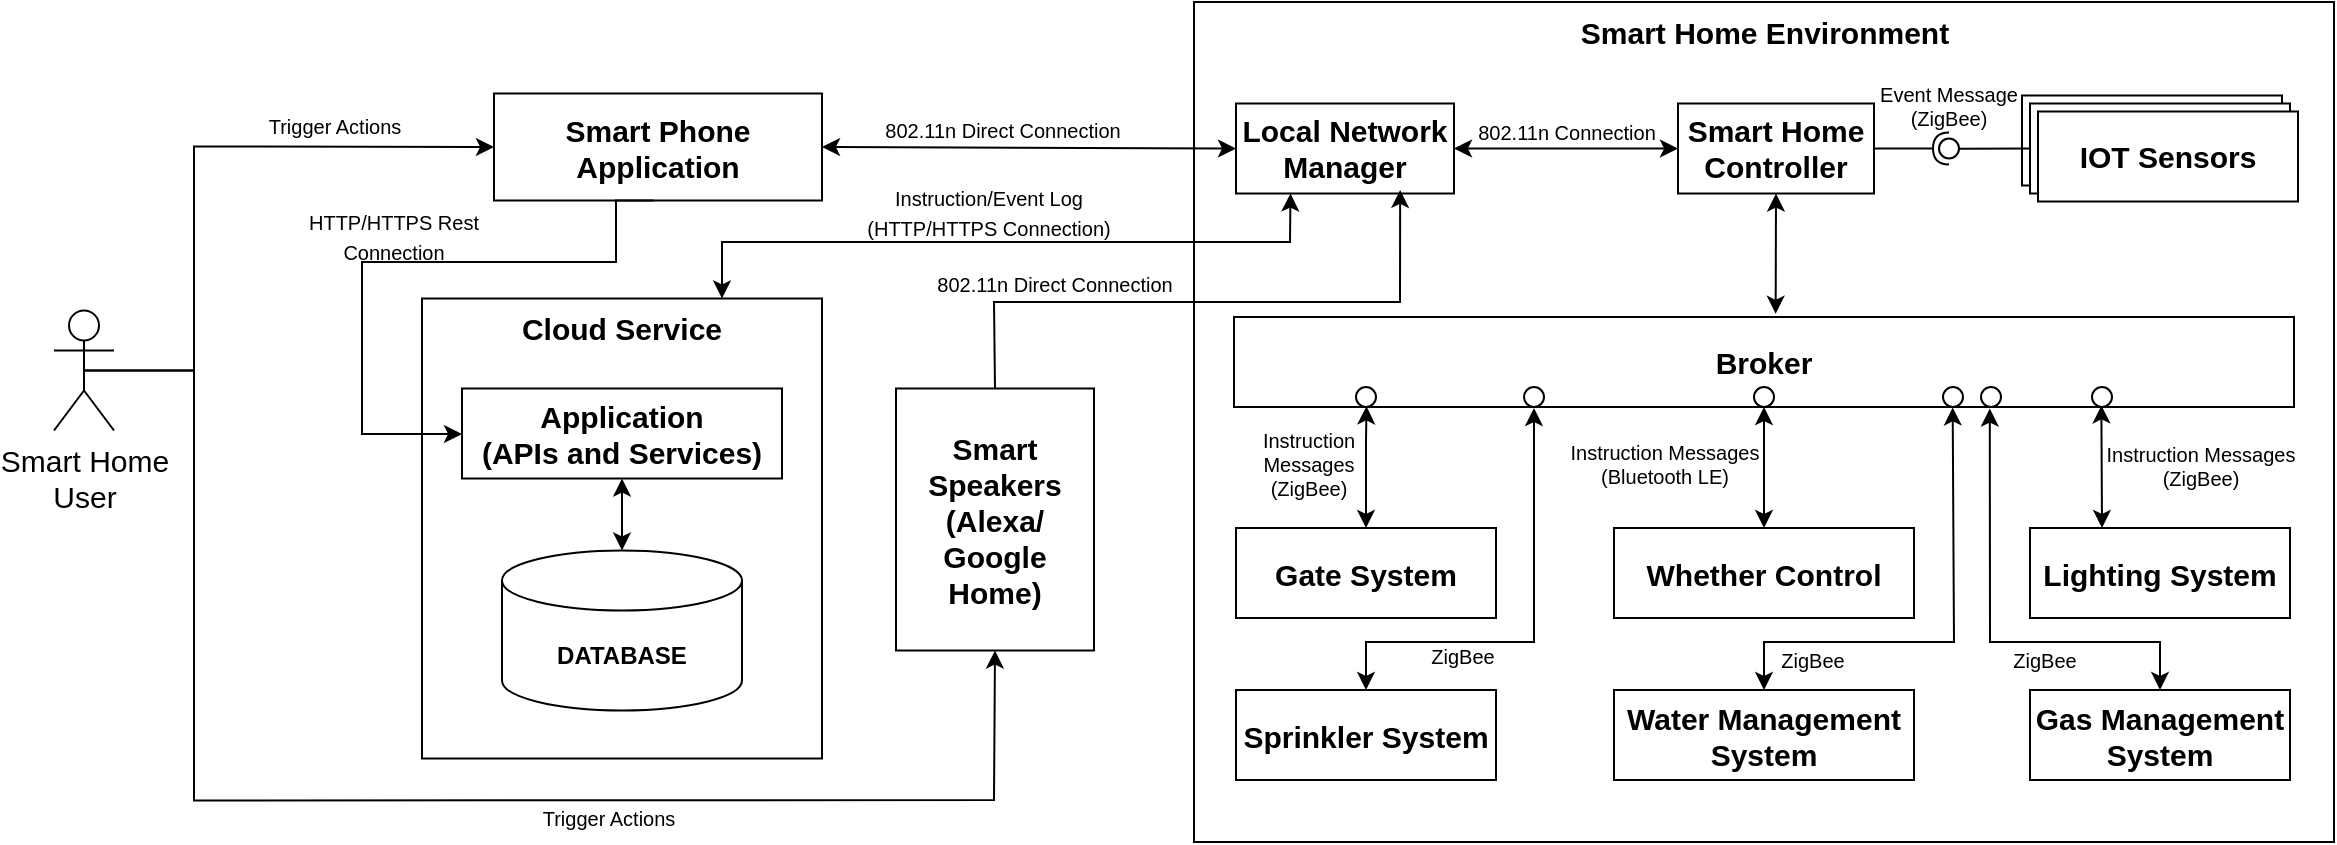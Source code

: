 <mxfile version="16.5.1" type="device"><diagram id="uB28KhnNNKsuT4atY_VE" name="Page-1"><mxGraphModel dx="1675" dy="350" grid="1" gridSize="10" guides="1" tooltips="1" connect="1" arrows="1" fold="1" page="1" pageScale="1" pageWidth="850" pageHeight="1100" math="0" shadow="0"><root><mxCell id="0"/><mxCell id="1" parent="0"/><mxCell id="d36Ew3WUoguetmzs52Ai-4" value="`" style="rounded=0;whiteSpace=wrap;html=1;" parent="1" vertex="1"><mxGeometry x="420" y="340" width="570" height="420" as="geometry"/></mxCell><mxCell id="d36Ew3WUoguetmzs52Ai-28" value="Smart Home&lt;br&gt;User" style="shape=umlActor;verticalLabelPosition=bottom;verticalAlign=top;html=1;outlineConnect=0;fontSize=15;" parent="1" vertex="1"><mxGeometry x="-150" y="494.25" width="30" height="60" as="geometry"/></mxCell><mxCell id="d36Ew3WUoguetmzs52Ai-64" value="" style="endArrow=classic;html=1;rounded=0;fontSize=15;exitX=0.5;exitY=0.5;exitDx=0;exitDy=0;exitPerimeter=0;entryX=0;entryY=0.5;entryDx=0;entryDy=0;" parent="1" source="d36Ew3WUoguetmzs52Ai-28" target="pn3KyMeXrYDl7QUsYNIg-1" edge="1"><mxGeometry relative="1" as="geometry"><mxPoint x="-23" y="414.25" as="sourcePoint"/><mxPoint x="40" y="349.25" as="targetPoint"/><Array as="points"><mxPoint x="-80" y="524.25"/><mxPoint x="-80" y="412.25"/></Array></mxGeometry></mxCell><mxCell id="d36Ew3WUoguetmzs52Ai-65" value="&lt;font style=&quot;font-size: 10px&quot;&gt;Trigger Actions&lt;/font&gt;" style="edgeLabel;resizable=0;html=1;align=center;verticalAlign=middle;fontSize=12;" parent="d36Ew3WUoguetmzs52Ai-64" connectable="0" vertex="1"><mxGeometry relative="1" as="geometry"><mxPoint x="70" y="-19" as="offset"/></mxGeometry></mxCell><mxCell id="pn3KyMeXrYDl7QUsYNIg-1" value="&lt;font style=&quot;font-size: 15px&quot;&gt;&lt;b&gt;Smart Phone Application&lt;/b&gt;&lt;/font&gt;" style="rounded=0;whiteSpace=wrap;html=1;" parent="1" vertex="1"><mxGeometry x="70" y="385.75" width="164" height="53.5" as="geometry"/></mxCell><mxCell id="pn3KyMeXrYDl7QUsYNIg-2" value="" style="rounded=0;whiteSpace=wrap;html=1;" parent="1" vertex="1"><mxGeometry x="34" y="488.25" width="200" height="230" as="geometry"/></mxCell><mxCell id="pn3KyMeXrYDl7QUsYNIg-3" value="Cloud Service" style="text;html=1;strokeColor=none;fillColor=none;align=center;verticalAlign=middle;whiteSpace=wrap;rounded=0;fontSize=15;fontStyle=1" parent="1" vertex="1"><mxGeometry x="69" y="488.25" width="130" height="30" as="geometry"/></mxCell><mxCell id="5YzC4nnrdLsjBwbUePov-1" value="&lt;b&gt;DATABASE&lt;/b&gt;" style="shape=cylinder3;whiteSpace=wrap;html=1;boundedLbl=1;backgroundOutline=1;size=15;" parent="1" vertex="1"><mxGeometry x="74" y="614.25" width="120" height="80" as="geometry"/></mxCell><mxCell id="5YzC4nnrdLsjBwbUePov-3" value="&lt;font style=&quot;font-size: 15px&quot;&gt;&lt;b&gt;Application&lt;br&gt;(APIs and Services)&lt;br&gt;&lt;/b&gt;&lt;/font&gt;" style="rounded=0;whiteSpace=wrap;html=1;" parent="1" vertex="1"><mxGeometry x="54" y="533.25" width="160" height="45" as="geometry"/></mxCell><mxCell id="5YzC4nnrdLsjBwbUePov-4" style="edgeStyle=orthogonalEdgeStyle;rounded=0;orthogonalLoop=1;jettySize=auto;html=1;exitX=0.487;exitY=1.001;exitDx=0;exitDy=0;entryX=0;entryY=0.5;entryDx=0;entryDy=0;exitPerimeter=0;" parent="1" source="pn3KyMeXrYDl7QUsYNIg-1" target="5YzC4nnrdLsjBwbUePov-3" edge="1"><mxGeometry relative="1" as="geometry"><Array as="points"><mxPoint x="131" y="439"/><mxPoint x="131" y="470"/><mxPoint x="4" y="470"/><mxPoint x="4" y="556"/><mxPoint x="54" y="556"/></Array></mxGeometry></mxCell><mxCell id="5YzC4nnrdLsjBwbUePov-5" value="" style="endArrow=classic;startArrow=classic;html=1;rounded=0;exitX=0.5;exitY=0;exitDx=0;exitDy=0;exitPerimeter=0;entryX=0.5;entryY=1;entryDx=0;entryDy=0;" parent="1" source="5YzC4nnrdLsjBwbUePov-1" target="5YzC4nnrdLsjBwbUePov-3" edge="1"><mxGeometry width="50" height="50" relative="1" as="geometry"><mxPoint x="174" y="638.25" as="sourcePoint"/><mxPoint x="224" y="588.25" as="targetPoint"/></mxGeometry></mxCell><mxCell id="5YzC4nnrdLsjBwbUePov-6" value="Smart Home Environment" style="text;html=1;strokeColor=none;fillColor=none;align=center;verticalAlign=middle;whiteSpace=wrap;rounded=0;fontSize=15;fontStyle=1" parent="1" vertex="1"><mxGeometry x="607.5" y="340" width="195" height="30" as="geometry"/></mxCell><mxCell id="5YzC4nnrdLsjBwbUePov-7" value="&lt;font style=&quot;font-size: 15px&quot;&gt;&lt;b&gt;Local Network Manager&lt;br&gt;&lt;/b&gt;&lt;/font&gt;" style="rounded=0;whiteSpace=wrap;html=1;" parent="1" vertex="1"><mxGeometry x="441" y="390.75" width="109" height="45" as="geometry"/></mxCell><mxCell id="5YzC4nnrdLsjBwbUePov-8" value="&lt;font style=&quot;font-size: 15px&quot;&gt;&lt;b&gt;Smart Home &lt;br&gt;Controller&lt;br&gt;&lt;/b&gt;&lt;/font&gt;" style="rounded=0;whiteSpace=wrap;html=1;" parent="1" vertex="1"><mxGeometry x="662" y="390.75" width="98" height="45" as="geometry"/></mxCell><mxCell id="5YzC4nnrdLsjBwbUePov-14" value="&lt;font style=&quot;font-size: 15px&quot;&gt;&lt;b&gt;IOT Sensors&lt;br&gt;&lt;/b&gt;&lt;/font&gt;" style="rounded=0;whiteSpace=wrap;html=1;" parent="1" vertex="1"><mxGeometry x="834" y="386.75" width="130" height="45" as="geometry"/></mxCell><mxCell id="5YzC4nnrdLsjBwbUePov-15" value="&lt;font style=&quot;font-size: 15px&quot;&gt;&lt;b&gt;IOT Sensors&lt;br&gt;&lt;/b&gt;&lt;/font&gt;" style="rounded=0;whiteSpace=wrap;html=1;" parent="1" vertex="1"><mxGeometry x="838" y="390.75" width="130" height="45" as="geometry"/></mxCell><mxCell id="5YzC4nnrdLsjBwbUePov-16" value="&lt;font style=&quot;font-size: 15px&quot;&gt;&lt;b&gt;IOT Sensors&lt;br&gt;&lt;/b&gt;&lt;/font&gt;" style="rounded=0;whiteSpace=wrap;html=1;" parent="1" vertex="1"><mxGeometry x="842" y="394.75" width="130" height="45" as="geometry"/></mxCell><mxCell id="5YzC4nnrdLsjBwbUePov-17" value="&lt;font&gt;&lt;span style=&quot;font-size: 15px&quot;&gt;&lt;b&gt;Whether Control&lt;/b&gt;&lt;/span&gt;&lt;br&gt;&lt;/font&gt;" style="rounded=0;whiteSpace=wrap;html=1;" parent="1" vertex="1"><mxGeometry x="630" y="603" width="150" height="45" as="geometry"/></mxCell><mxCell id="5YzC4nnrdLsjBwbUePov-18" value="&lt;font&gt;&lt;span style=&quot;font-size: 15px&quot;&gt;&lt;b&gt;Water Management System&lt;/b&gt;&lt;/span&gt;&lt;br&gt;&lt;/font&gt;" style="rounded=0;whiteSpace=wrap;html=1;" parent="1" vertex="1"><mxGeometry x="630" y="684" width="150" height="45" as="geometry"/></mxCell><mxCell id="5YzC4nnrdLsjBwbUePov-19" value="&lt;font&gt;&lt;span style=&quot;font-size: 15px&quot;&gt;&lt;b&gt;Gate System&lt;/b&gt;&lt;/span&gt;&lt;br&gt;&lt;/font&gt;" style="rounded=0;whiteSpace=wrap;html=1;" parent="1" vertex="1"><mxGeometry x="441" y="603" width="130" height="45" as="geometry"/></mxCell><mxCell id="5YzC4nnrdLsjBwbUePov-20" value="&lt;font&gt;&lt;span style=&quot;font-size: 15px&quot;&gt;&lt;b&gt;Sprinkler System&lt;/b&gt;&lt;/span&gt;&lt;br&gt;&lt;/font&gt;" style="rounded=0;whiteSpace=wrap;html=1;" parent="1" vertex="1"><mxGeometry x="441" y="684" width="130" height="45" as="geometry"/></mxCell><mxCell id="5YzC4nnrdLsjBwbUePov-22" value="" style="endArrow=classic;startArrow=classic;html=1;rounded=0;entryX=1;entryY=0.5;entryDx=0;entryDy=0;exitX=0;exitY=0.5;exitDx=0;exitDy=0;" parent="1" source="5YzC4nnrdLsjBwbUePov-8" target="5YzC4nnrdLsjBwbUePov-7" edge="1"><mxGeometry width="50" height="50" relative="1" as="geometry"><mxPoint x="640" y="413" as="sourcePoint"/><mxPoint x="570" y="413" as="targetPoint"/></mxGeometry></mxCell><mxCell id="-vgOqLpljnTECfo-4BCt-109" value="802.11n Connection" style="edgeLabel;html=1;align=center;verticalAlign=middle;resizable=0;points=[];fontSize=10;" parent="5YzC4nnrdLsjBwbUePov-22" vertex="1" connectable="0"><mxGeometry x="0.113" y="1" relative="1" as="geometry"><mxPoint x="6" y="-10" as="offset"/></mxGeometry></mxCell><mxCell id="5YzC4nnrdLsjBwbUePov-24" value="" style="endArrow=classic;startArrow=classic;html=1;rounded=0;entryX=0;entryY=0.5;entryDx=0;entryDy=0;exitX=1;exitY=0.5;exitDx=0;exitDy=0;" parent="1" source="pn3KyMeXrYDl7QUsYNIg-1" target="5YzC4nnrdLsjBwbUePov-7" edge="1"><mxGeometry width="50" height="50" relative="1" as="geometry"><mxPoint x="270" y="440" as="sourcePoint"/><mxPoint x="320" y="390" as="targetPoint"/><Array as="points"/></mxGeometry></mxCell><mxCell id="WwRjqNif1AvI5KmEp5wQ-9" value="&lt;font style=&quot;font-size: 15px&quot;&gt;&lt;b&gt;Broker&lt;br&gt;&lt;/b&gt;&lt;/font&gt;" style="rounded=0;whiteSpace=wrap;html=1;" parent="1" vertex="1"><mxGeometry x="440" y="497.5" width="530" height="45" as="geometry"/></mxCell><mxCell id="WwRjqNif1AvI5KmEp5wQ-10" value="&lt;font&gt;&lt;span style=&quot;font-size: 15px&quot;&gt;&lt;b&gt;Lighting System&lt;/b&gt;&lt;/span&gt;&lt;br&gt;&lt;/font&gt;" style="rounded=0;whiteSpace=wrap;html=1;" parent="1" vertex="1"><mxGeometry x="838" y="603" width="130" height="45" as="geometry"/></mxCell><mxCell id="WwRjqNif1AvI5KmEp5wQ-11" value="&lt;font&gt;&lt;span style=&quot;font-size: 15px&quot;&gt;&lt;b&gt;Gas Management System&lt;/b&gt;&lt;/span&gt;&lt;br&gt;&lt;/font&gt;" style="rounded=0;whiteSpace=wrap;html=1;" parent="1" vertex="1"><mxGeometry x="838" y="684" width="130" height="45" as="geometry"/></mxCell><mxCell id="WwRjqNif1AvI5KmEp5wQ-12" value="" style="endArrow=classic;startArrow=classic;html=1;rounded=0;entryX=0.5;entryY=1;entryDx=0;entryDy=0;exitX=0.511;exitY=-0.036;exitDx=0;exitDy=0;exitPerimeter=0;" parent="1" source="WwRjqNif1AvI5KmEp5wQ-9" target="5YzC4nnrdLsjBwbUePov-8" edge="1"><mxGeometry width="50" height="50" relative="1" as="geometry"><mxPoint x="700" y="580" as="sourcePoint"/><mxPoint x="705.14" y="439.445" as="targetPoint"/></mxGeometry></mxCell><mxCell id="WwRjqNif1AvI5KmEp5wQ-13" value="" style="endArrow=classic;startArrow=classic;html=1;rounded=0;exitX=0.5;exitY=0;exitDx=0;exitDy=0;entryX=0.125;entryY=0.992;entryDx=0;entryDy=0;entryPerimeter=0;" parent="1" source="5YzC4nnrdLsjBwbUePov-19" target="WwRjqNif1AvI5KmEp5wQ-9" edge="1"><mxGeometry width="50" height="50" relative="1" as="geometry"><mxPoint x="610" y="650" as="sourcePoint"/><mxPoint x="660" y="600" as="targetPoint"/><Array as="points"><mxPoint x="506" y="560"/></Array></mxGeometry></mxCell><mxCell id="WwRjqNif1AvI5KmEp5wQ-14" value="" style="endArrow=classic;startArrow=classic;html=1;rounded=0;entryX=0.283;entryY=1.012;entryDx=0;entryDy=0;entryPerimeter=0;exitX=0.5;exitY=0;exitDx=0;exitDy=0;" parent="1" source="5YzC4nnrdLsjBwbUePov-20" target="WwRjqNif1AvI5KmEp5wQ-9" edge="1"><mxGeometry width="50" height="50" relative="1" as="geometry"><mxPoint x="460" y="600" as="sourcePoint"/><mxPoint x="600" y="540" as="targetPoint"/><Array as="points"><mxPoint x="506" y="660"/><mxPoint x="590" y="660"/><mxPoint x="590" y="580"/></Array></mxGeometry></mxCell><mxCell id="WwRjqNif1AvI5KmEp5wQ-15" value="" style="endArrow=classic;startArrow=classic;html=1;rounded=0;entryX=0.5;entryY=0;entryDx=0;entryDy=0;exitX=0.5;exitY=1;exitDx=0;exitDy=0;" parent="1" source="WwRjqNif1AvI5KmEp5wQ-9" target="5YzC4nnrdLsjBwbUePov-17" edge="1"><mxGeometry width="50" height="50" relative="1" as="geometry"><mxPoint x="570" y="630" as="sourcePoint"/><mxPoint x="620" y="580" as="targetPoint"/></mxGeometry></mxCell><mxCell id="WwRjqNif1AvI5KmEp5wQ-16" value="" style="endArrow=classic;startArrow=classic;html=1;rounded=0;exitX=0.5;exitY=0;exitDx=0;exitDy=0;entryX=0.678;entryY=1.005;entryDx=0;entryDy=0;entryPerimeter=0;" parent="1" source="5YzC4nnrdLsjBwbUePov-18" target="WwRjqNif1AvI5KmEp5wQ-9" edge="1"><mxGeometry width="50" height="50" relative="1" as="geometry"><mxPoint x="700" y="630" as="sourcePoint"/><mxPoint x="750" y="580" as="targetPoint"/><Array as="points"><mxPoint x="705" y="660"/><mxPoint x="800" y="660"/></Array></mxGeometry></mxCell><mxCell id="WwRjqNif1AvI5KmEp5wQ-17" value="" style="endArrow=classic;startArrow=classic;html=1;rounded=0;exitX=0.5;exitY=0;exitDx=0;exitDy=0;entryX=0.873;entryY=0.982;entryDx=0;entryDy=0;entryPerimeter=0;" parent="1" edge="1"><mxGeometry width="50" height="50" relative="1" as="geometry"><mxPoint x="874" y="603" as="sourcePoint"/><mxPoint x="873.69" y="541.69" as="targetPoint"/></mxGeometry></mxCell><mxCell id="WwRjqNif1AvI5KmEp5wQ-18" value="" style="endArrow=classic;startArrow=classic;html=1;rounded=0;exitX=0.5;exitY=0;exitDx=0;exitDy=0;entryX=0.713;entryY=1.017;entryDx=0;entryDy=0;entryPerimeter=0;" parent="1" source="WwRjqNif1AvI5KmEp5wQ-11" target="WwRjqNif1AvI5KmEp5wQ-9" edge="1"><mxGeometry width="50" height="50" relative="1" as="geometry"><mxPoint x="600" y="590" as="sourcePoint"/><mxPoint x="650" y="540" as="targetPoint"/><Array as="points"><mxPoint x="903" y="660"/><mxPoint x="818" y="660"/></Array></mxGeometry></mxCell><mxCell id="WwRjqNif1AvI5KmEp5wQ-19" value="" style="endArrow=classic;html=1;rounded=0;fontSize=15;exitX=0.5;exitY=0.5;exitDx=0;exitDy=0;exitPerimeter=0;entryX=0.5;entryY=1;entryDx=0;entryDy=0;" parent="1" source="d36Ew3WUoguetmzs52Ai-28" target="WwRjqNif1AvI5KmEp5wQ-23" edge="1"><mxGeometry relative="1" as="geometry"><mxPoint x="-95" y="534.25" as="sourcePoint"/><mxPoint x="280" y="739.25" as="targetPoint"/><Array as="points"><mxPoint x="-80" y="524.25"/><mxPoint x="-80" y="739.25"/><mxPoint x="320" y="739"/></Array></mxGeometry></mxCell><mxCell id="WwRjqNif1AvI5KmEp5wQ-20" value="&lt;font style=&quot;font-size: 10px&quot;&gt;Trigger Actions&lt;/font&gt;" style="edgeLabel;resizable=0;html=1;align=center;verticalAlign=middle;fontSize=12;" parent="WwRjqNif1AvI5KmEp5wQ-19" connectable="0" vertex="1"><mxGeometry relative="1" as="geometry"><mxPoint x="104" y="9" as="offset"/></mxGeometry></mxCell><mxCell id="WwRjqNif1AvI5KmEp5wQ-23" value="&lt;font style=&quot;font-size: 15px&quot;&gt;&lt;b&gt;Smart Speakers (Alexa/&lt;br&gt;Google Home)&lt;br&gt;&lt;/b&gt;&lt;/font&gt;" style="rounded=0;whiteSpace=wrap;html=1;" parent="1" vertex="1"><mxGeometry x="271" y="533.25" width="99" height="131" as="geometry"/></mxCell><mxCell id="WwRjqNif1AvI5KmEp5wQ-25" value="" style="endArrow=classic;html=1;rounded=0;exitX=0.5;exitY=0;exitDx=0;exitDy=0;entryX=0.753;entryY=0.96;entryDx=0;entryDy=0;entryPerimeter=0;" parent="1" source="WwRjqNif1AvI5KmEp5wQ-23" target="5YzC4nnrdLsjBwbUePov-7" edge="1"><mxGeometry width="50" height="50" relative="1" as="geometry"><mxPoint x="600" y="490" as="sourcePoint"/><mxPoint x="650" y="440" as="targetPoint"/><Array as="points"><mxPoint x="320" y="490"/><mxPoint x="523" y="490"/></Array></mxGeometry></mxCell><mxCell id="-vgOqLpljnTECfo-4BCt-108" value="&lt;font style=&quot;font-size: 10px&quot;&gt;802.11n Direct Connection&lt;/font&gt;" style="edgeLabel;html=1;align=center;verticalAlign=middle;resizable=0;points=[];fontSize=12;" parent="WwRjqNif1AvI5KmEp5wQ-25" vertex="1" connectable="0"><mxGeometry x="-0.297" relative="1" as="geometry"><mxPoint x="-33" y="-9" as="offset"/></mxGeometry></mxCell><mxCell id="-vgOqLpljnTECfo-4BCt-1" value="" style="rounded=0;orthogonalLoop=1;jettySize=auto;html=1;endArrow=none;endFill=0;sketch=0;sourcePerimeterSpacing=0;targetPerimeterSpacing=0;exitX=0;exitY=0.5;exitDx=0;exitDy=0;" parent="1" source="5YzC4nnrdLsjBwbUePov-15" target="-vgOqLpljnTECfo-4BCt-3" edge="1"><mxGeometry relative="1" as="geometry"><mxPoint x="773" y="416" as="sourcePoint"/></mxGeometry></mxCell><mxCell id="-vgOqLpljnTECfo-4BCt-110" value="Event Message&lt;br&gt;(ZigBee)" style="edgeLabel;html=1;align=center;verticalAlign=middle;resizable=0;points=[];fontSize=10;" parent="-vgOqLpljnTECfo-4BCt-1" vertex="1" connectable="0"><mxGeometry x="0.733" y="1" relative="1" as="geometry"><mxPoint x="-10" y="-23" as="offset"/></mxGeometry></mxCell><mxCell id="-vgOqLpljnTECfo-4BCt-2" value="" style="rounded=0;orthogonalLoop=1;jettySize=auto;html=1;endArrow=halfCircle;endFill=0;entryX=0.5;entryY=0.5;endSize=6;strokeWidth=1;sketch=0;exitX=1;exitY=0.5;exitDx=0;exitDy=0;" parent="1" source="5YzC4nnrdLsjBwbUePov-8" target="-vgOqLpljnTECfo-4BCt-3" edge="1"><mxGeometry relative="1" as="geometry"><mxPoint x="1080" y="451.5" as="sourcePoint"/></mxGeometry></mxCell><mxCell id="-vgOqLpljnTECfo-4BCt-3" value="" style="ellipse;whiteSpace=wrap;html=1;align=center;aspect=fixed;resizable=0;points=[];outlineConnect=0;sketch=0;" parent="1" vertex="1"><mxGeometry x="792.5" y="408.25" width="10" height="10" as="geometry"/></mxCell><mxCell id="-vgOqLpljnTECfo-4BCt-12" value="" style="endArrow=classic;startArrow=classic;html=1;rounded=0;exitX=0.75;exitY=0;exitDx=0;exitDy=0;entryX=0.25;entryY=1;entryDx=0;entryDy=0;" parent="1" source="pn3KyMeXrYDl7QUsYNIg-2" target="5YzC4nnrdLsjBwbUePov-7" edge="1"><mxGeometry width="50" height="50" relative="1" as="geometry"><mxPoint x="430" y="530" as="sourcePoint"/><mxPoint x="480" y="480" as="targetPoint"/><Array as="points"><mxPoint x="184" y="460"/><mxPoint x="468" y="460"/></Array></mxGeometry></mxCell><mxCell id="-vgOqLpljnTECfo-4BCt-106" value="&lt;font style=&quot;font-size: 10px ; line-height: 0.9&quot;&gt;HTTP/HTTPS Rest Connection&lt;/font&gt;" style="text;html=1;strokeColor=none;fillColor=none;align=center;verticalAlign=middle;whiteSpace=wrap;rounded=0;" parent="1" vertex="1"><mxGeometry x="-40" y="449" width="120" height="15.75" as="geometry"/></mxCell><mxCell id="-vgOqLpljnTECfo-4BCt-107" value="&lt;font style=&quot;font-size: 10px&quot;&gt;Instruction/Event Log&lt;br&gt;(HTTP/HTTPS Connection)&lt;/font&gt;" style="text;html=1;strokeColor=none;fillColor=none;align=center;verticalAlign=middle;whiteSpace=wrap;rounded=0;" parent="1" vertex="1"><mxGeometry x="247" y="437.25" width="140.5" height="15.75" as="geometry"/></mxCell><mxCell id="-vgOqLpljnTECfo-4BCt-111" value="Instruction&lt;br&gt;Messages&lt;br&gt;(ZigBee)" style="edgeLabel;html=1;align=center;verticalAlign=middle;resizable=0;points=[];fontSize=10;rotation=0;" parent="1" vertex="1" connectable="0"><mxGeometry x="477.002" y="571" as="geometry"/></mxCell><mxCell id="-vgOqLpljnTECfo-4BCt-112" value="ZigBee" style="edgeLabel;html=1;align=center;verticalAlign=middle;resizable=0;points=[];fontSize=10;" parent="1" vertex="1" connectable="0"><mxGeometry x="554.002" y="666.25" as="geometry"/></mxCell><mxCell id="-vgOqLpljnTECfo-4BCt-113" value="Instruction Messages&lt;br&gt;(ZigBee)" style="edgeLabel;html=1;align=center;verticalAlign=middle;resizable=0;points=[];fontSize=10;" parent="1" vertex="1" connectable="0"><mxGeometry x="923.002" y="572" as="geometry"/></mxCell><mxCell id="-vgOqLpljnTECfo-4BCt-114" value="Instruction Messages&lt;br&gt;(Bluetooth LE)" style="edgeLabel;html=1;align=center;verticalAlign=middle;resizable=0;points=[];fontSize=10;" parent="1" vertex="1" connectable="0"><mxGeometry x="655.002" y="571" as="geometry"/></mxCell><mxCell id="-vgOqLpljnTECfo-4BCt-115" value="ZigBee" style="edgeLabel;html=1;align=center;verticalAlign=middle;resizable=0;points=[];fontSize=10;" parent="1" vertex="1" connectable="0"><mxGeometry x="564.002" y="676.25" as="geometry"><mxPoint x="165" y="-8" as="offset"/></mxGeometry></mxCell><mxCell id="-vgOqLpljnTECfo-4BCt-116" value="ZigBee" style="edgeLabel;html=1;align=center;verticalAlign=middle;resizable=0;points=[];fontSize=10;" parent="1" vertex="1" connectable="0"><mxGeometry x="680.002" y="676.25" as="geometry"><mxPoint x="165" y="-8" as="offset"/></mxGeometry></mxCell><mxCell id="-vgOqLpljnTECfo-4BCt-117" value="&lt;font style=&quot;font-size: 10px&quot;&gt;802.11n Direct Connection&lt;/font&gt;" style="edgeLabel;html=1;align=center;verticalAlign=middle;resizable=0;points=[];fontSize=12;" parent="1" vertex="1" connectable="0"><mxGeometry x="361.999" y="496.25" as="geometry"><mxPoint x="-38" y="-93" as="offset"/></mxGeometry></mxCell><mxCell id="0z6NkilF57hNtGhOslJz-1" value="" style="ellipse;whiteSpace=wrap;html=1;aspect=fixed;" parent="1" vertex="1"><mxGeometry x="501" y="532.5" width="10" height="10" as="geometry"/></mxCell><mxCell id="0z6NkilF57hNtGhOslJz-2" value="" style="ellipse;whiteSpace=wrap;html=1;aspect=fixed;" parent="1" vertex="1"><mxGeometry x="585" y="532.5" width="10" height="10" as="geometry"/></mxCell><mxCell id="0z6NkilF57hNtGhOslJz-3" value="" style="ellipse;whiteSpace=wrap;html=1;aspect=fixed;" parent="1" vertex="1"><mxGeometry x="700" y="532.5" width="10" height="10" as="geometry"/></mxCell><mxCell id="0z6NkilF57hNtGhOslJz-4" value="" style="ellipse;whiteSpace=wrap;html=1;aspect=fixed;" parent="1" vertex="1"><mxGeometry x="794.5" y="532.5" width="10" height="10" as="geometry"/></mxCell><mxCell id="0z6NkilF57hNtGhOslJz-5" value="" style="ellipse;whiteSpace=wrap;html=1;aspect=fixed;" parent="1" vertex="1"><mxGeometry x="813.5" y="532.5" width="10" height="10" as="geometry"/></mxCell><mxCell id="0z6NkilF57hNtGhOslJz-6" value="" style="ellipse;whiteSpace=wrap;html=1;aspect=fixed;" parent="1" vertex="1"><mxGeometry x="869" y="532.5" width="10" height="10" as="geometry"/></mxCell></root></mxGraphModel></diagram></mxfile>